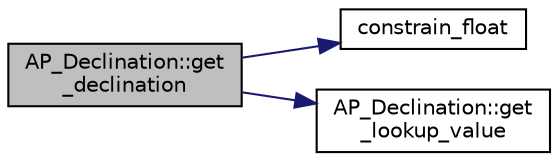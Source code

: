 digraph "AP_Declination::get_declination"
{
 // INTERACTIVE_SVG=YES
  edge [fontname="Helvetica",fontsize="10",labelfontname="Helvetica",labelfontsize="10"];
  node [fontname="Helvetica",fontsize="10",shape=record];
  rankdir="LR";
  Node1 [label="AP_Declination::get\l_declination",height=0.2,width=0.4,color="black", fillcolor="grey75", style="filled", fontcolor="black"];
  Node1 -> Node2 [color="midnightblue",fontsize="10",style="solid",fontname="Helvetica"];
  Node2 [label="constrain_float",height=0.2,width=0.4,color="black", fillcolor="white", style="filled",URL="$AP__Math_8h.html#a27149a7dfbb14319088e8332705c0046"];
  Node1 -> Node3 [color="midnightblue",fontsize="10",style="solid",fontname="Helvetica"];
  Node3 [label="AP_Declination::get\l_lookup_value",height=0.2,width=0.4,color="black", fillcolor="white", style="filled",URL="$classAP__Declination.html#a2bc02f8a82151885159200a518d45ef0"];
}
